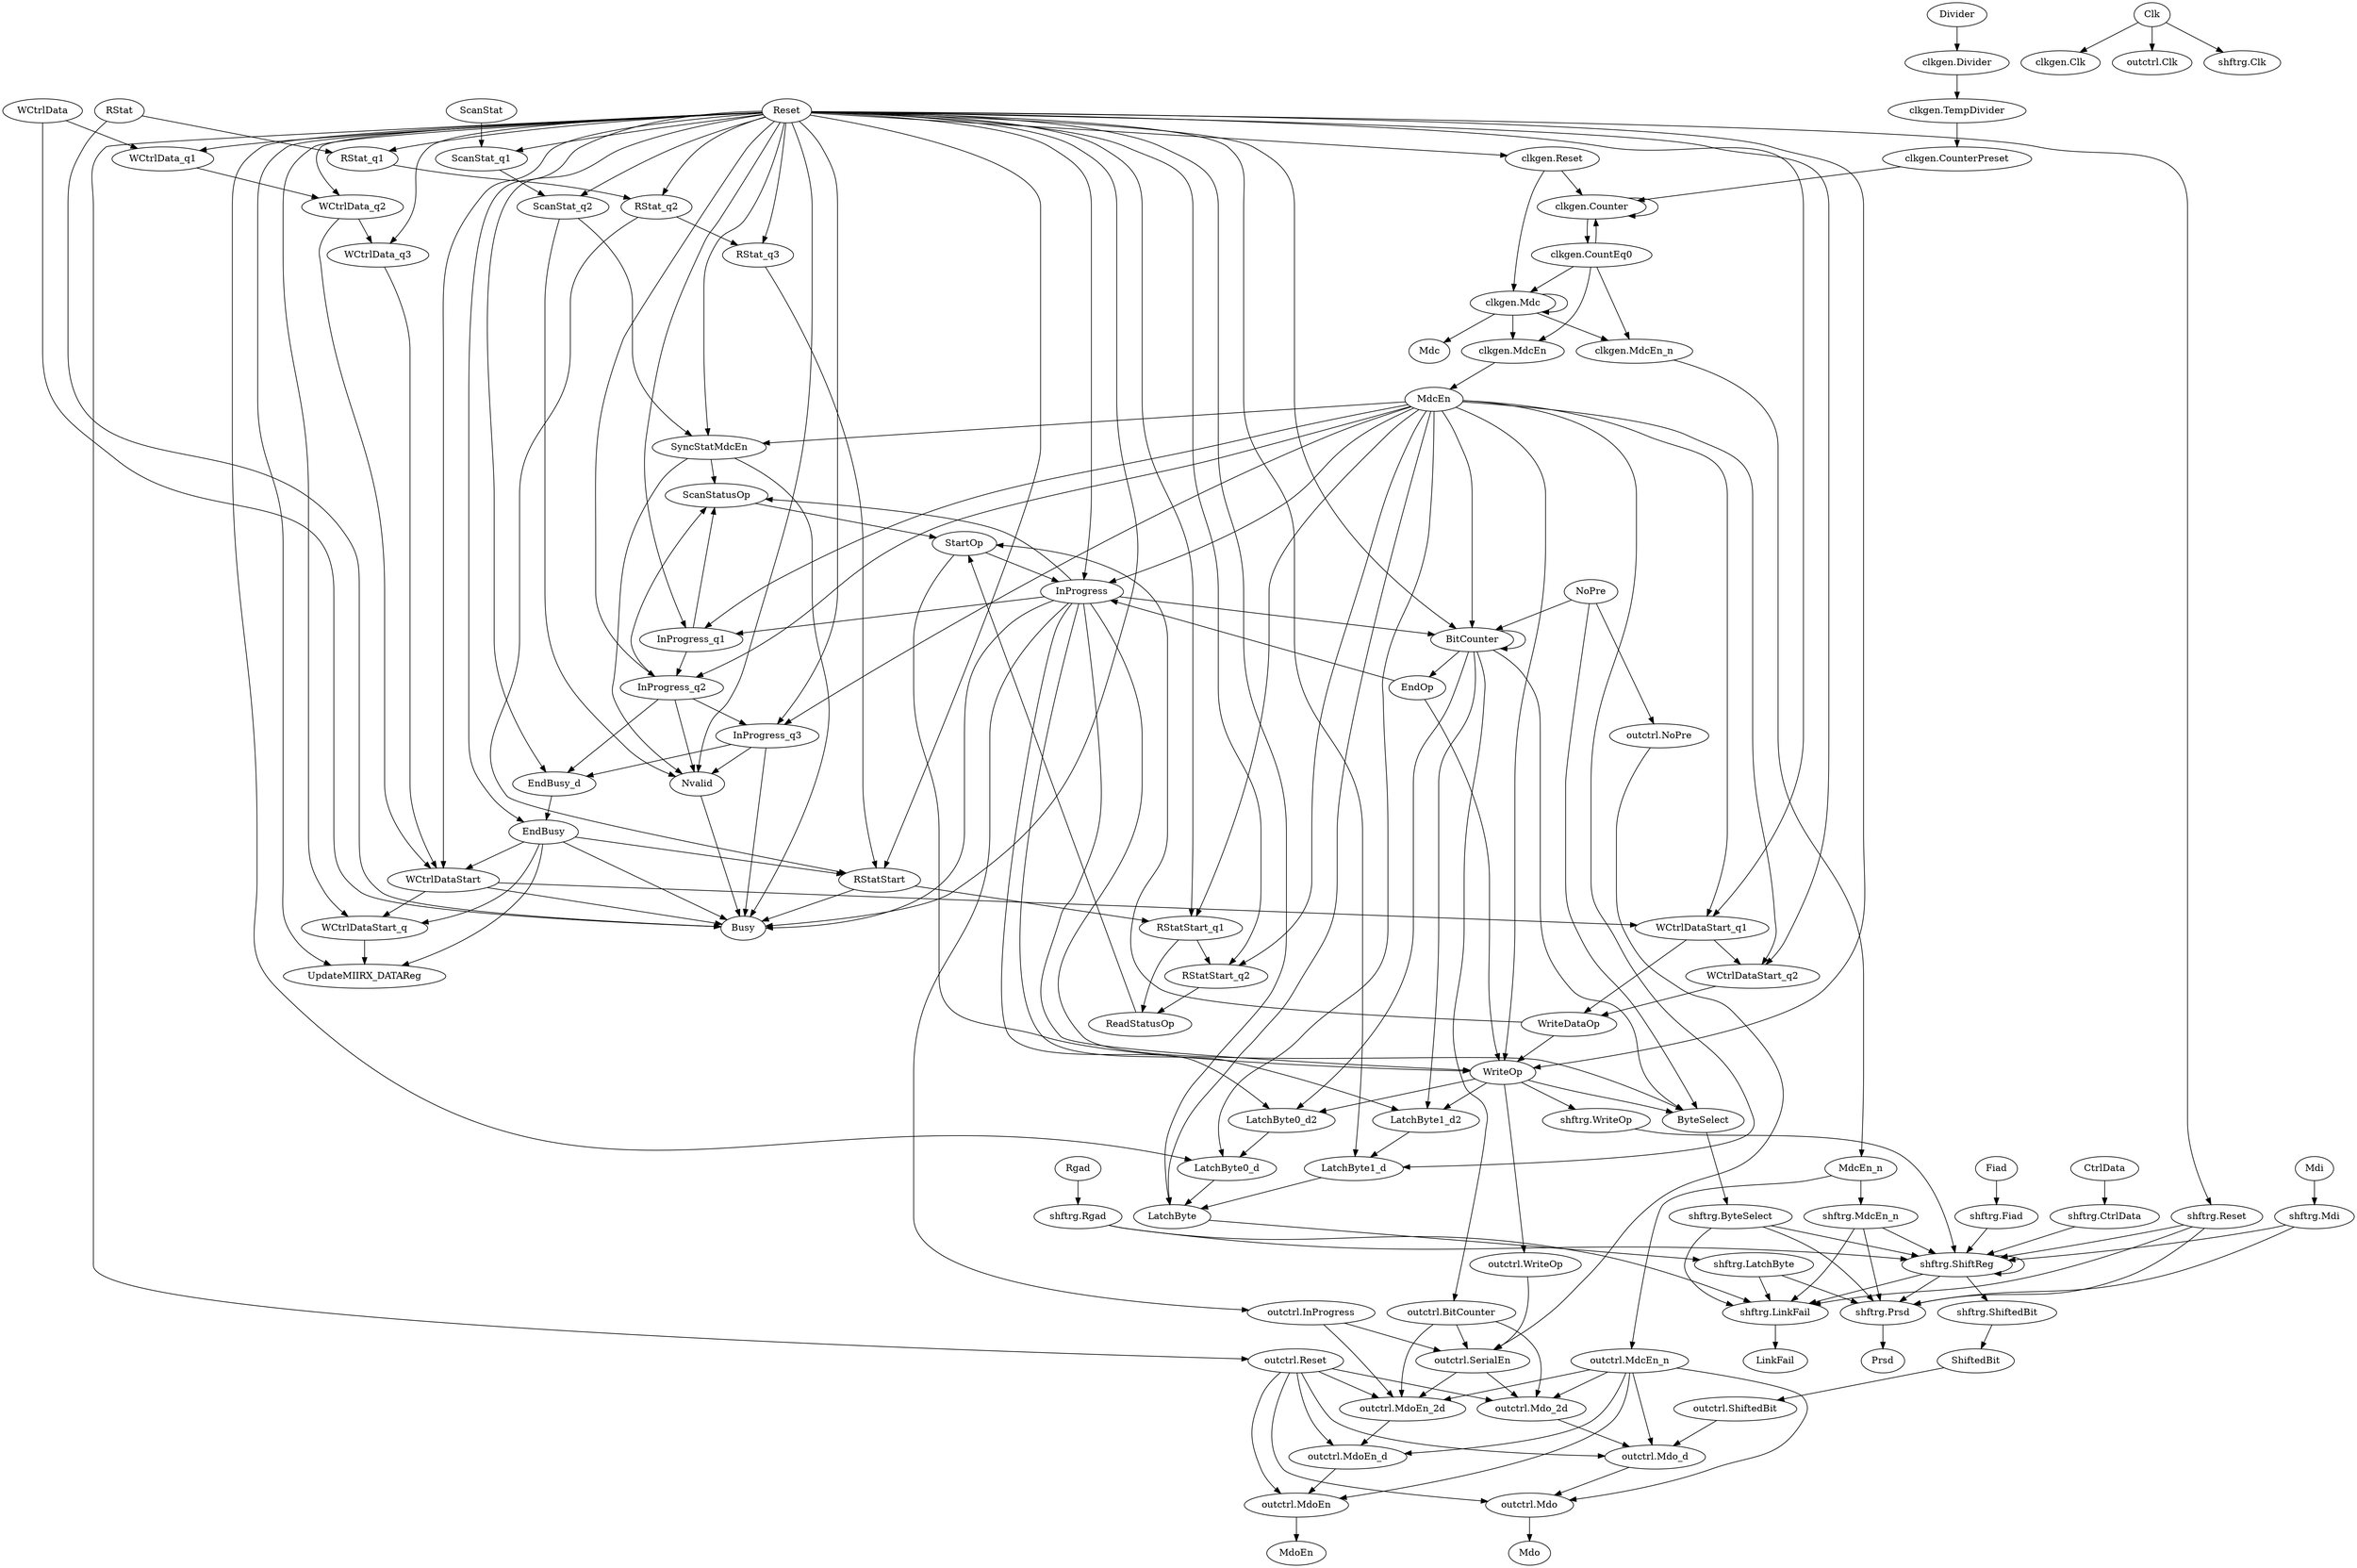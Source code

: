 digraph "()" {
	"clkgen.Counter" -> "clkgen.Counter"	 [weight=1.0];
	"clkgen.Counter" -> "clkgen.CountEq0"	 [weight=1.0];
	ReadStatusOp -> StartOp	 [weight=1.0];
	SyncStatMdcEn -> ScanStatusOp	 [weight=1.0];
	SyncStatMdcEn -> Nvalid	 [weight=1.0];
	SyncStatMdcEn -> Busy	 [weight=2.0];
	RStatStart_q1 -> ReadStatusOp	 [weight=1.0];
	RStatStart_q1 -> RStatStart_q2	 [weight=1.0];
	RStatStart_q2 -> ReadStatusOp	 [weight=1.0];
	"clkgen.MdcEn_n" -> MdcEn_n	 [weight=1.0];
	LatchByte1_d2 -> LatchByte1_d	 [weight=1.0];
	LatchByte0_d -> LatchByte	 [weight=1.0];
	Reset -> SyncStatMdcEn	 [weight=2.0];
	Reset -> RStatStart_q1	 [weight=2.0];
	Reset -> RStatStart_q2	 [weight=2.0];
	Reset -> LatchByte0_d	 [weight=2.0];
	Reset -> WCtrlDataStart_q1	 [weight=2.0];
	Reset -> WCtrlDataStart_q2	 [weight=2.0];
	Reset -> InProgress_q1	 [weight=2.0];
	Reset -> InProgress_q3	 [weight=2.0];
	Reset -> InProgress_q2	 [weight=2.0];
	Reset -> "shftrg.Reset"	 [weight=1.0];
	Reset -> RStat_q1	 [weight=2.0];
	Reset -> RStat_q3	 [weight=2.0];
	Reset -> LatchByte	 [weight=3.0];
	Reset -> EndBusy_d	 [weight=2.0];
	Reset -> LatchByte1_d	 [weight=2.0];
	Reset -> UpdateMIIRX_DATAReg	 [weight=3.0];
	Reset -> RStat_q2	 [weight=2.0];
	Reset -> "clkgen.Reset"	 [weight=1.0];
	Reset -> BitCounter	 [weight=4.0];
	Reset -> InProgress	 [weight=3.0];
	Reset -> "outctrl.Reset"	 [weight=1.0];
	Reset -> RStatStart	 [weight=3.0];
	Reset -> EndBusy	 [weight=2.0];
	Reset -> ScanStat_q1	 [weight=2.0];
	Reset -> WriteOp	 [weight=3.0];
	Reset -> Nvalid	 [weight=3.0];
	Reset -> ScanStat_q2	 [weight=2.0];
	Reset -> Busy	 [weight=3.0];
	Reset -> WCtrlData_q1	 [weight=2.0];
	Reset -> WCtrlData_q2	 [weight=2.0];
	Reset -> WCtrlData_q3	 [weight=2.0];
	Reset -> WCtrlDataStart_q	 [weight=3.0];
	Reset -> WCtrlDataStart	 [weight=3.0];
	"outctrl.MdoEn" -> MdoEn	 [weight=1.0];
	WCtrlDataStart_q1 -> WCtrlDataStart_q2	 [weight=1.0];
	WCtrlDataStart_q1 -> WriteDataOp	 [weight=1.0];
	WCtrlDataStart_q2 -> WriteDataOp	 [weight=1.0];
	InProgress_q1 -> InProgress_q2	 [weight=1.0];
	InProgress_q1 -> ScanStatusOp	 [weight=1.0];
	InProgress_q3 -> EndBusy_d	 [weight=1.0];
	InProgress_q3 -> Nvalid	 [weight=2.0];
	InProgress_q3 -> Busy	 [weight=2.0];
	InProgress_q2 -> InProgress_q3	 [weight=1.0];
	InProgress_q2 -> EndBusy_d	 [weight=1.0];
	InProgress_q2 -> ScanStatusOp	 [weight=1.0];
	InProgress_q2 -> Nvalid	 [weight=2.0];
	"shftrg.LatchByte" -> "shftrg.LinkFail"	 [weight=1.0];
	"shftrg.LatchByte" -> "shftrg.Prsd"	 [weight=3.0];
	Fiad -> "shftrg.Fiad"	 [weight=1.0];
	"clkgen.MdcEn" -> MdcEn	 [weight=1.0];
	"outctrl.BitCounter" -> "outctrl.SerialEn"	 [weight=1.0];
	"outctrl.BitCounter" -> "outctrl.MdoEn_2d"	 [weight=1.0];
	"outctrl.BitCounter" -> "outctrl.Mdo_2d"	 [weight=1.0];
	"shftrg.Reset" -> "shftrg.LinkFail"	 [weight=2.0];
	"shftrg.Reset" -> "shftrg.ShiftReg"	 [weight=8.0];
	"shftrg.Reset" -> "shftrg.Prsd"	 [weight=3.0];
	StartOp -> InProgress	 [weight=2.0];
	StartOp -> WriteOp	 [weight=2.0];
	"outctrl.MdcEn_n" -> "outctrl.MdoEn"	 [weight=1.0];
	"outctrl.MdcEn_n" -> "outctrl.Mdo"	 [weight=1.0];
	"outctrl.MdcEn_n" -> "outctrl.Mdo_d"	 [weight=1.0];
	"outctrl.MdcEn_n" -> "outctrl.MdoEn_2d"	 [weight=1.0];
	"outctrl.MdcEn_n" -> "outctrl.MdoEn_d"	 [weight=1.0];
	"outctrl.MdcEn_n" -> "outctrl.Mdo_2d"	 [weight=1.0];
	"outctrl.Mdo" -> Mdo	 [weight=1.0];
	"shftrg.LinkFail" -> LinkFail	 [weight=1.0];
	RStat_q1 -> RStat_q2	 [weight=1.0];
	"outctrl.WriteOp" -> "outctrl.SerialEn"	 [weight=1.0];
	RStat_q3 -> RStatStart	 [weight=1.0];
	"outctrl.Mdo_d" -> "outctrl.Mdo"	 [weight=1.0];
	LatchByte -> "shftrg.LatchByte"	 [weight=1.0];
	ShiftedBit -> "outctrl.ShiftedBit"	 [weight=1.0];
	Divider -> "clkgen.Divider"	 [weight=1.0];
	EndBusy_d -> EndBusy	 [weight=1.0];
	WCtrlData -> Busy	 [weight=2.0];
	WCtrlData -> WCtrlData_q1	 [weight=1.0];
	"shftrg.ShiftReg" -> "shftrg.LinkFail"	 [weight=1.0];
	"shftrg.ShiftReg" -> "shftrg.ShiftReg"	 [weight=1.0];
	"shftrg.ShiftReg" -> "shftrg.ShiftedBit"	 [weight=1.0];
	"shftrg.ShiftReg" -> "shftrg.Prsd"	 [weight=2.0];
	"shftrg.MdcEn_n" -> "shftrg.LinkFail"	 [weight=1.0];
	"shftrg.MdcEn_n" -> "shftrg.ShiftReg"	 [weight=7.0];
	"shftrg.MdcEn_n" -> "shftrg.Prsd"	 [weight=2.0];
	LatchByte1_d -> LatchByte	 [weight=1.0];
	"clkgen.TempDivider" -> "clkgen.CounterPreset"	 [weight=1.0];
	LatchByte0_d2 -> LatchByte0_d	 [weight=1.0];
	Rgad -> "shftrg.Rgad"	 [weight=1.0];
	"shftrg.CtrlData" -> "shftrg.ShiftReg"	 [weight=2.0];
	"shftrg.Rgad" -> "shftrg.LinkFail"	 [weight=1.0];
	"shftrg.Rgad" -> "shftrg.ShiftReg"	 [weight=1.0];
	RStat -> RStat_q1	 [weight=1.0];
	RStat -> Busy	 [weight=2.0];
	"outctrl.SerialEn" -> "outctrl.MdoEn_2d"	 [weight=1.0];
	"outctrl.SerialEn" -> "outctrl.Mdo_2d"	 [weight=1.0];
	CtrlData -> "shftrg.CtrlData"	 [weight=1.0];
	"shftrg.Mdi" -> "shftrg.ShiftReg"	 [weight=1.0];
	"shftrg.Mdi" -> "shftrg.Prsd"	 [weight=2.0];
	Clk -> "clkgen.Clk"	 [weight=1.0];
	Clk -> "outctrl.Clk"	 [weight=1.0];
	Clk -> "shftrg.Clk"	 [weight=1.0];
	RStat_q2 -> RStat_q3	 [weight=1.0];
	RStat_q2 -> RStatStart	 [weight=1.0];
	"clkgen.Reset" -> "clkgen.Counter"	 [weight=3.0];
	"clkgen.Reset" -> "clkgen.Mdc"	 [weight=2.0];
	BitCounter -> LatchByte1_d2	 [weight=1.0];
	BitCounter -> "outctrl.BitCounter"	 [weight=1.0];
	BitCounter -> LatchByte0_d2	 [weight=1.0];
	BitCounter -> BitCounter	 [weight=3.0];
	BitCounter -> ByteSelect	 [weight=4.0];
	BitCounter -> EndOp	 [weight=1.0];
	InProgress -> LatchByte1_d2	 [weight=1.0];
	InProgress -> InProgress_q1	 [weight=1.0];
	InProgress -> LatchByte0_d2	 [weight=1.0];
	InProgress -> BitCounter	 [weight=3.0];
	InProgress -> ScanStatusOp	 [weight=1.0];
	InProgress -> WriteOp	 [weight=1.0];
	InProgress -> Busy	 [weight=2.0];
	InProgress -> "outctrl.InProgress"	 [weight=1.0];
	InProgress -> ByteSelect	 [weight=4.0];
	"outctrl.Reset" -> "outctrl.MdoEn"	 [weight=2.0];
	"outctrl.Reset" -> "outctrl.Mdo"	 [weight=2.0];
	"outctrl.Reset" -> "outctrl.Mdo_d"	 [weight=2.0];
	"outctrl.Reset" -> "outctrl.MdoEn_2d"	 [weight=2.0];
	"outctrl.Reset" -> "outctrl.MdoEn_d"	 [weight=2.0];
	"outctrl.Reset" -> "outctrl.Mdo_2d"	 [weight=2.0];
	RStatStart -> RStatStart_q1	 [weight=1.0];
	RStatStart -> Busy	 [weight=2.0];
	"shftrg.Fiad" -> "shftrg.ShiftReg"	 [weight=2.0];
	"outctrl.NoPre" -> "outctrl.SerialEn"	 [weight=1.0];
	EndBusy -> UpdateMIIRX_DATAReg	 [weight=2.0];
	EndBusy -> RStatStart	 [weight=2.0];
	EndBusy -> Busy	 [weight=2.0];
	EndBusy -> WCtrlDataStart_q	 [weight=2.0];
	EndBusy -> WCtrlDataStart	 [weight=2.0];
	ScanStat_q1 -> ScanStat_q2	 [weight=1.0];
	ScanStatusOp -> StartOp	 [weight=1.0];
	Mdi -> "shftrg.Mdi"	 [weight=1.0];
	WriteOp -> LatchByte1_d2	 [weight=1.0];
	WriteOp -> "outctrl.WriteOp"	 [weight=1.0];
	WriteOp -> LatchByte0_d2	 [weight=1.0];
	WriteOp -> "shftrg.WriteOp"	 [weight=1.0];
	WriteOp -> ByteSelect	 [weight=2.0];
	NoPre -> BitCounter	 [weight=2.0];
	NoPre -> "outctrl.NoPre"	 [weight=1.0];
	NoPre -> ByteSelect	 [weight=1.0];
	Nvalid -> Busy	 [weight=2.0];
	"outctrl.MdoEn_2d" -> "outctrl.MdoEn_d"	 [weight=1.0];
	ScanStat_q2 -> SyncStatMdcEn	 [weight=1.0];
	ScanStat_q2 -> Nvalid	 [weight=1.0];
	"shftrg.WriteOp" -> "shftrg.ShiftReg"	 [weight=1.0];
	"clkgen.CountEq0" -> "clkgen.Counter"	 [weight=2.0];
	"clkgen.CountEq0" -> "clkgen.MdcEn_n"	 [weight=1.0];
	"clkgen.CountEq0" -> "clkgen.MdcEn"	 [weight=1.0];
	"clkgen.CountEq0" -> "clkgen.Mdc"	 [weight=1.0];
	"shftrg.ByteSelect" -> "shftrg.LinkFail"	 [weight=1.0];
	"shftrg.ByteSelect" -> "shftrg.ShiftReg"	 [weight=12.0];
	"shftrg.ByteSelect" -> "shftrg.Prsd"	 [weight=2.0];
	"shftrg.ShiftedBit" -> ShiftedBit	 [weight=1.0];
	"shftrg.Prsd" -> Prsd	 [weight=1.0];
	"outctrl.InProgress" -> "outctrl.SerialEn"	 [weight=1.0];
	"outctrl.InProgress" -> "outctrl.MdoEn_2d"	 [weight=1.0];
	ByteSelect -> "shftrg.ByteSelect"	 [weight=1.0];
	"outctrl.MdoEn_d" -> "outctrl.MdoEn"	 [weight=1.0];
	"clkgen.Mdc" -> "clkgen.MdcEn_n"	 [weight=1.0];
	"clkgen.Mdc" -> "clkgen.MdcEn"	 [weight=1.0];
	"clkgen.Mdc" -> Mdc	 [weight=1.0];
	"clkgen.Mdc" -> "clkgen.Mdc"	 [weight=1.0];
	EndOp -> InProgress	 [weight=1.0];
	EndOp -> WriteOp	 [weight=1.0];
	WCtrlData_q1 -> WCtrlData_q2	 [weight=1.0];
	WCtrlData_q2 -> WCtrlData_q3	 [weight=1.0];
	WCtrlData_q2 -> WCtrlDataStart	 [weight=1.0];
	WCtrlData_q3 -> WCtrlDataStart	 [weight=1.0];
	MdcEn -> SyncStatMdcEn	 [weight=1.0];
	MdcEn -> RStatStart_q1	 [weight=1.0];
	MdcEn -> RStatStart_q2	 [weight=1.0];
	MdcEn -> LatchByte0_d	 [weight=1.0];
	MdcEn -> WCtrlDataStart_q1	 [weight=1.0];
	MdcEn -> WCtrlDataStart_q2	 [weight=1.0];
	MdcEn -> InProgress_q1	 [weight=1.0];
	MdcEn -> InProgress_q3	 [weight=1.0];
	MdcEn -> InProgress_q2	 [weight=1.0];
	MdcEn -> LatchByte	 [weight=2.0];
	MdcEn -> LatchByte1_d	 [weight=1.0];
	MdcEn -> BitCounter	 [weight=3.0];
	MdcEn -> InProgress	 [weight=2.0];
	MdcEn -> WriteOp	 [weight=2.0];
	WCtrlDataStart_q -> UpdateMIIRX_DATAReg	 [weight=2.0];
	WriteDataOp -> StartOp	 [weight=1.0];
	WriteDataOp -> WriteOp	 [weight=1.0];
	"outctrl.ShiftedBit" -> "outctrl.Mdo_d"	 [weight=1.0];
	WCtrlDataStart -> WCtrlDataStart_q1	 [weight=1.0];
	WCtrlDataStart -> Busy	 [weight=2.0];
	WCtrlDataStart -> WCtrlDataStart_q	 [weight=1.0];
	MdcEn_n -> "outctrl.MdcEn_n"	 [weight=1.0];
	MdcEn_n -> "shftrg.MdcEn_n"	 [weight=1.0];
	ScanStat -> ScanStat_q1	 [weight=1.0];
	"clkgen.CounterPreset" -> "clkgen.Counter"	 [weight=1.0];
	"clkgen.Divider" -> "clkgen.TempDivider"	 [weight=1.0];
	"outctrl.Mdo_2d" -> "outctrl.Mdo_d"	 [weight=1.0];
}
